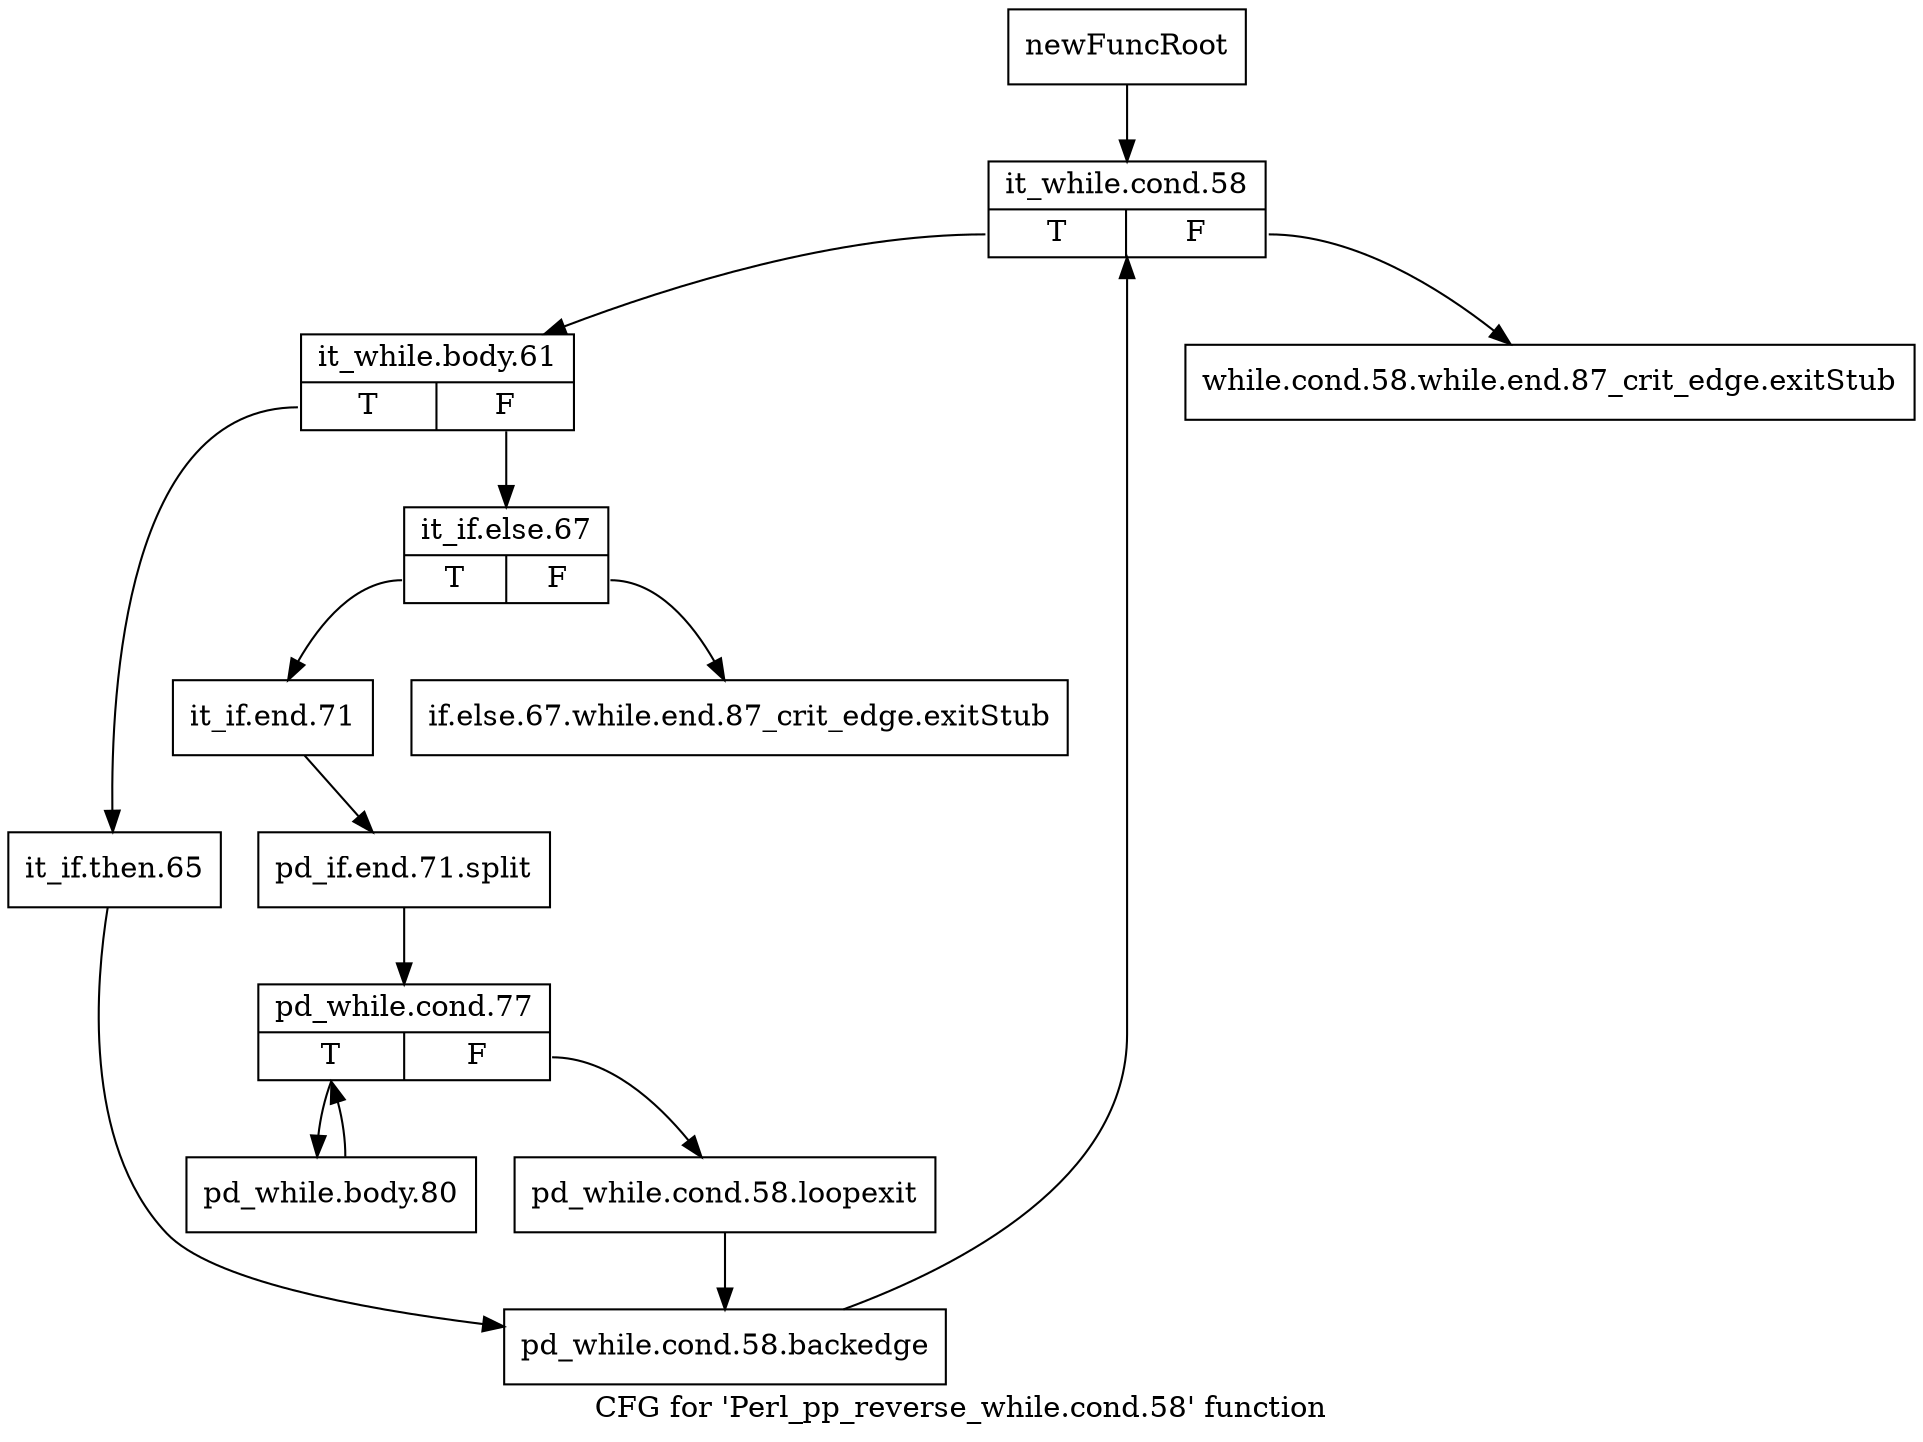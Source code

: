 digraph "CFG for 'Perl_pp_reverse_while.cond.58' function" {
	label="CFG for 'Perl_pp_reverse_while.cond.58' function";

	Node0x4be38f0 [shape=record,label="{newFuncRoot}"];
	Node0x4be38f0 -> Node0x4be3db0;
	Node0x4be3d10 [shape=record,label="{while.cond.58.while.end.87_crit_edge.exitStub}"];
	Node0x4be3d60 [shape=record,label="{if.else.67.while.end.87_crit_edge.exitStub}"];
	Node0x4be3db0 [shape=record,label="{it_while.cond.58|{<s0>T|<s1>F}}"];
	Node0x4be3db0:s0 -> Node0x4be3e00;
	Node0x4be3db0:s1 -> Node0x4be3d10;
	Node0x4be3e00 [shape=record,label="{it_while.body.61|{<s0>T|<s1>F}}"];
	Node0x4be3e00:s0 -> Node0x4be3fe0;
	Node0x4be3e00:s1 -> Node0x4be3e50;
	Node0x4be3e50 [shape=record,label="{it_if.else.67|{<s0>T|<s1>F}}"];
	Node0x4be3e50:s0 -> Node0x4be3ea0;
	Node0x4be3e50:s1 -> Node0x4be3d60;
	Node0x4be3ea0 [shape=record,label="{it_if.end.71}"];
	Node0x4be3ea0 -> Node0x66f97a0;
	Node0x66f97a0 [shape=record,label="{pd_if.end.71.split}"];
	Node0x66f97a0 -> Node0x4be3ef0;
	Node0x4be3ef0 [shape=record,label="{pd_while.cond.77|{<s0>T|<s1>F}}"];
	Node0x4be3ef0:s0 -> Node0x4be3f90;
	Node0x4be3ef0:s1 -> Node0x4be3f40;
	Node0x4be3f40 [shape=record,label="{pd_while.cond.58.loopexit}"];
	Node0x4be3f40 -> Node0x4be4030;
	Node0x4be3f90 [shape=record,label="{pd_while.body.80}"];
	Node0x4be3f90 -> Node0x4be3ef0;
	Node0x4be3fe0 [shape=record,label="{it_if.then.65}"];
	Node0x4be3fe0 -> Node0x4be4030;
	Node0x4be4030 [shape=record,label="{pd_while.cond.58.backedge}"];
	Node0x4be4030 -> Node0x4be3db0;
}
